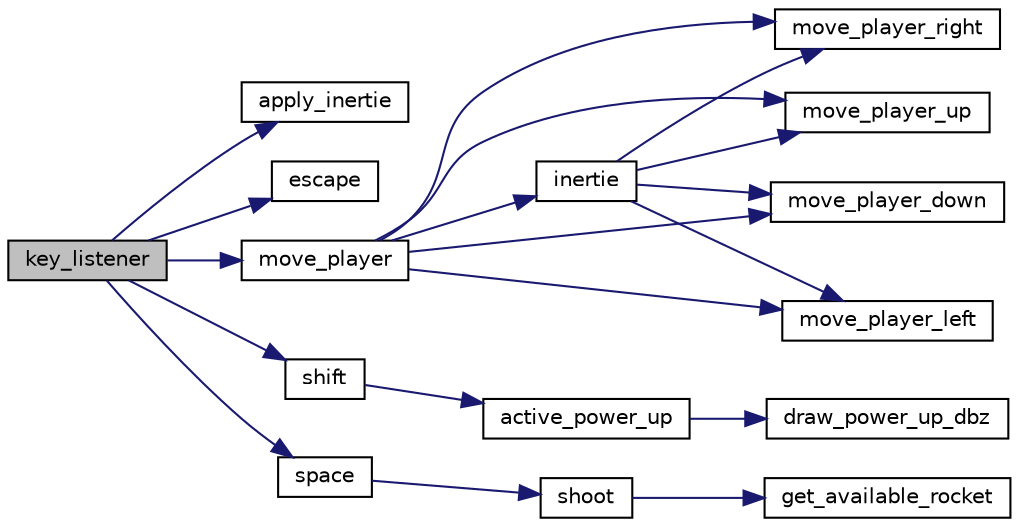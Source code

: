 digraph "key_listener"
{
 // LATEX_PDF_SIZE
  edge [fontname="Helvetica",fontsize="10",labelfontname="Helvetica",labelfontsize="10"];
  node [fontname="Helvetica",fontsize="10",shape=record];
  rankdir="LR";
  Node1 [label="key_listener",height=0.2,width=0.4,color="black", fillcolor="grey75", style="filled", fontcolor="black",tooltip="Function that listen the keyboard."];
  Node1 -> Node2 [color="midnightblue",fontsize="10",style="solid",fontname="Helvetica"];
  Node2 [label="apply_inertie",height=0.2,width=0.4,color="black", fillcolor="white", style="filled",URL="$key__listener_8c.html#ae04ba26dbfbf2c13c757ab1f944df193",tooltip="Function that apply the inertie to the player."];
  Node1 -> Node3 [color="midnightblue",fontsize="10",style="solid",fontname="Helvetica"];
  Node3 [label="escape",height=0.2,width=0.4,color="black", fillcolor="white", style="filled",URL="$key__listener_8c.html#a4ff9a57b669859fe79ea8e113dc3ad2e",tooltip="Function that make the player quit the game if escape is pressed."];
  Node1 -> Node4 [color="midnightblue",fontsize="10",style="solid",fontname="Helvetica"];
  Node4 [label="move_player",height=0.2,width=0.4,color="black", fillcolor="white", style="filled",URL="$key__listener_8c.html#a1fec317765364520a468bfb608600ce1",tooltip="Function that move the player."];
  Node4 -> Node5 [color="midnightblue",fontsize="10",style="solid",fontname="Helvetica"];
  Node5 [label="inertie",height=0.2,width=0.4,color="black", fillcolor="white", style="filled",URL="$key__listener_8c.html#a970505030748811a193b5d928e8abdf3",tooltip="Function that make inertie to the player."];
  Node5 -> Node6 [color="midnightblue",fontsize="10",style="solid",fontname="Helvetica"];
  Node6 [label="move_player_down",height=0.2,width=0.4,color="black", fillcolor="white", style="filled",URL="$player__controller_8c.html#a2b2c40c3536d5891e3407efbd72b0772",tooltip="Function that move the player to the bottom."];
  Node5 -> Node7 [color="midnightblue",fontsize="10",style="solid",fontname="Helvetica"];
  Node7 [label="move_player_left",height=0.2,width=0.4,color="black", fillcolor="white", style="filled",URL="$player__controller_8c.html#aa263a1cf3651d448f2ca86aec9604459",tooltip="Function that move the player to the left."];
  Node5 -> Node8 [color="midnightblue",fontsize="10",style="solid",fontname="Helvetica"];
  Node8 [label="move_player_right",height=0.2,width=0.4,color="black", fillcolor="white", style="filled",URL="$player__controller_8c.html#a18bcc4dac04fe247ff08506d51facaab",tooltip="Function that move the player to the right."];
  Node5 -> Node9 [color="midnightblue",fontsize="10",style="solid",fontname="Helvetica"];
  Node9 [label="move_player_up",height=0.2,width=0.4,color="black", fillcolor="white", style="filled",URL="$player__controller_8c.html#aa21a690be5aff36ed3a4a98bea0213b2",tooltip="Function that move the player to the top."];
  Node4 -> Node6 [color="midnightblue",fontsize="10",style="solid",fontname="Helvetica"];
  Node4 -> Node7 [color="midnightblue",fontsize="10",style="solid",fontname="Helvetica"];
  Node4 -> Node8 [color="midnightblue",fontsize="10",style="solid",fontname="Helvetica"];
  Node4 -> Node9 [color="midnightblue",fontsize="10",style="solid",fontname="Helvetica"];
  Node1 -> Node10 [color="midnightblue",fontsize="10",style="solid",fontname="Helvetica"];
  Node10 [label="shift",height=0.2,width=0.4,color="black", fillcolor="white", style="filled",URL="$key__listener_8c.html#a1342a4184e69fe4520d0abca852da235",tooltip="Function that make the player use his powerup if shift is pressed."];
  Node10 -> Node11 [color="midnightblue",fontsize="10",style="solid",fontname="Helvetica"];
  Node11 [label="active_power_up",height=0.2,width=0.4,color="black", fillcolor="white", style="filled",URL="$player__controller_8c.html#a8345e200d71766192b004ab08de09bfa",tooltip="Function that activate the powerup."];
  Node11 -> Node12 [color="midnightblue",fontsize="10",style="solid",fontname="Helvetica"];
  Node12 [label="draw_power_up_dbz",height=0.2,width=0.4,color="black", fillcolor="white", style="filled",URL="$window_8h.html#a0095dead6f24ff59e0fb077c3f53fa02",tooltip="draw the explosion of powerup dbz"];
  Node1 -> Node13 [color="midnightblue",fontsize="10",style="solid",fontname="Helvetica"];
  Node13 [label="space",height=0.2,width=0.4,color="black", fillcolor="white", style="filled",URL="$key__listener_8c.html#ab8b07ab9cdd615dd65c62a0eb61652c3",tooltip="Function that make the player shoot is space is pressed."];
  Node13 -> Node14 [color="midnightblue",fontsize="10",style="solid",fontname="Helvetica"];
  Node14 [label="shoot",height=0.2,width=0.4,color="black", fillcolor="white", style="filled",URL="$rocket__controller_8c.html#ada059c3d57305096670459ca267e431f",tooltip="Function for shoot a rocket for player and enemy."];
  Node14 -> Node15 [color="midnightblue",fontsize="10",style="solid",fontname="Helvetica"];
  Node15 [label="get_available_rocket",height=0.2,width=0.4,color="black", fillcolor="white", style="filled",URL="$rocket__controller_8c.html#a8f13369d5c69922100f5b70dc104784f",tooltip="Function that return the index of the first available rocket."];
}
